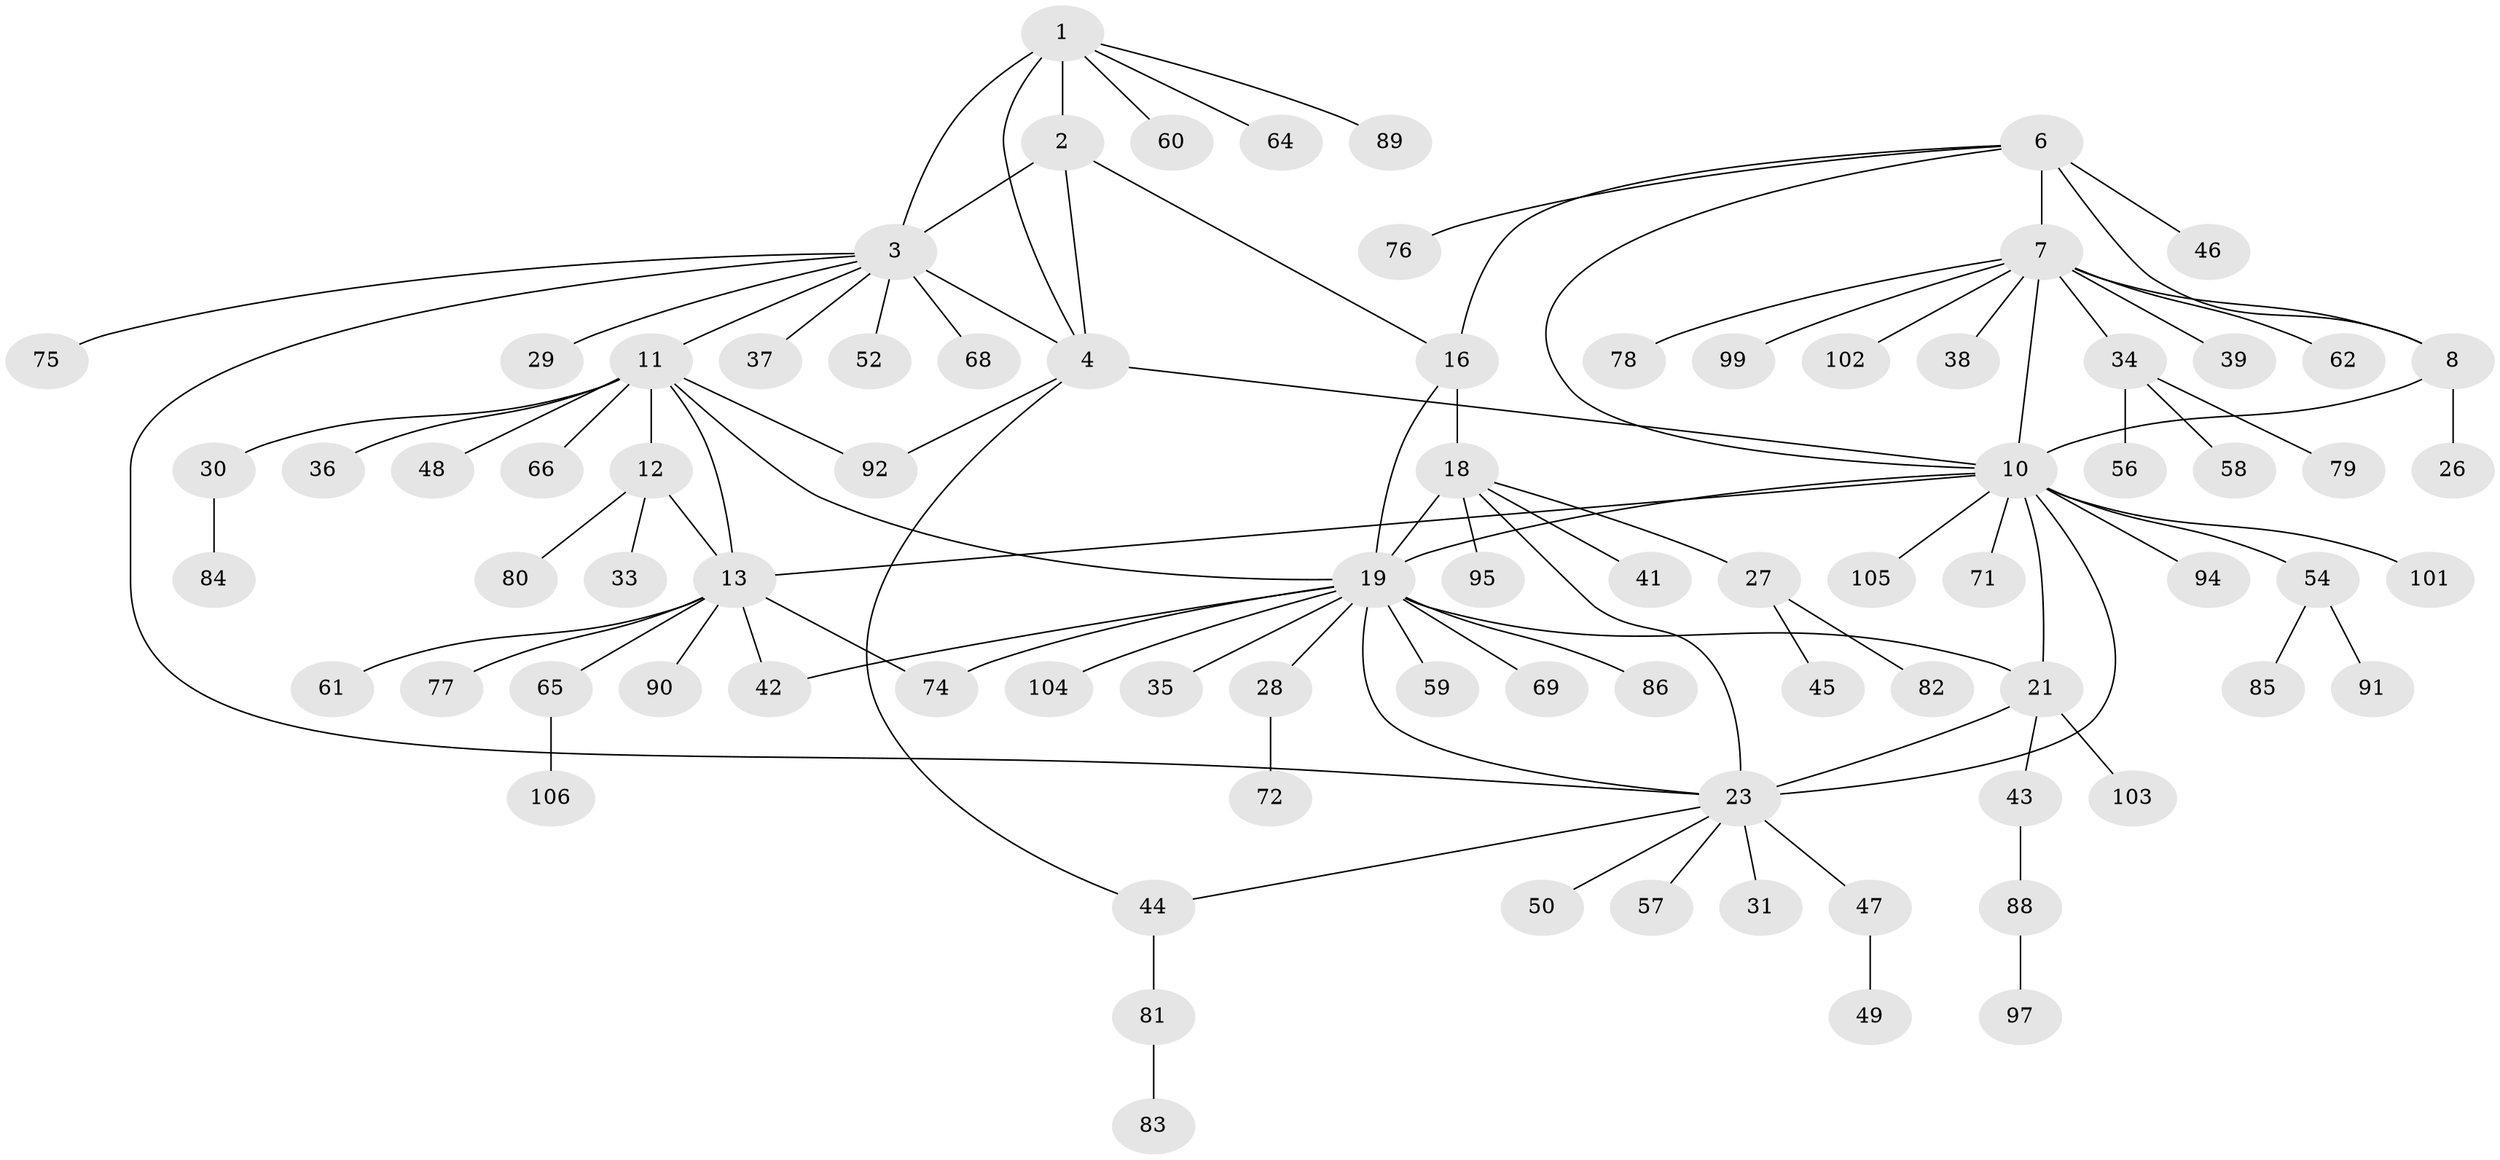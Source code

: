 // original degree distribution, {8: 0.04716981132075472, 5: 0.02830188679245283, 9: 0.02830188679245283, 7: 0.03773584905660377, 6: 0.05660377358490566, 10: 0.009433962264150943, 11: 0.018867924528301886, 4: 0.04716981132075472, 1: 0.5660377358490566, 2: 0.16037735849056603}
// Generated by graph-tools (version 1.1) at 2025/42/03/06/25 10:42:11]
// undirected, 83 vertices, 103 edges
graph export_dot {
graph [start="1"]
  node [color=gray90,style=filled];
  1 [super="+67"];
  2;
  3 [super="+5"];
  4;
  6 [super="+40"];
  7 [super="+9"];
  8 [super="+63"];
  10 [super="+22"];
  11 [super="+15"];
  12 [super="+32"];
  13 [super="+14"];
  16 [super="+17"];
  18 [super="+20"];
  19 [super="+24"];
  21 [super="+25"];
  23 [super="+53"];
  26;
  27 [super="+87"];
  28;
  29 [super="+93"];
  30;
  31;
  33;
  34 [super="+55"];
  35 [super="+100"];
  36;
  37 [super="+70"];
  38;
  39;
  41;
  42;
  43;
  44 [super="+51"];
  45;
  46;
  47;
  48;
  49;
  50;
  52;
  54 [super="+73"];
  56;
  57;
  58;
  59;
  60;
  61;
  62;
  64;
  65;
  66;
  68;
  69;
  71;
  72;
  74;
  75;
  76;
  77;
  78;
  79;
  80;
  81;
  82;
  83 [super="+96"];
  84;
  85;
  86;
  88;
  89;
  90;
  91;
  92 [super="+98"];
  94;
  95;
  97;
  99;
  101;
  102;
  103;
  104;
  105;
  106;
  1 -- 2;
  1 -- 3 [weight=2];
  1 -- 4;
  1 -- 60;
  1 -- 64;
  1 -- 89;
  2 -- 3 [weight=2];
  2 -- 4;
  2 -- 16;
  3 -- 4 [weight=2];
  3 -- 11;
  3 -- 23;
  3 -- 29;
  3 -- 37;
  3 -- 52;
  3 -- 68;
  3 -- 75;
  4 -- 10;
  4 -- 44;
  4 -- 92;
  6 -- 7 [weight=2];
  6 -- 8;
  6 -- 10;
  6 -- 16;
  6 -- 46;
  6 -- 76;
  7 -- 8 [weight=2];
  7 -- 10 [weight=2];
  7 -- 34;
  7 -- 62;
  7 -- 78;
  7 -- 99;
  7 -- 102;
  7 -- 38;
  7 -- 39;
  8 -- 10;
  8 -- 26;
  10 -- 54;
  10 -- 71;
  10 -- 94;
  10 -- 21 [weight=2];
  10 -- 101;
  10 -- 23;
  10 -- 105;
  10 -- 13 [weight=2];
  10 -- 19;
  11 -- 12 [weight=2];
  11 -- 13 [weight=4];
  11 -- 30;
  11 -- 66;
  11 -- 36;
  11 -- 48;
  11 -- 19;
  11 -- 92;
  12 -- 13 [weight=2];
  12 -- 33;
  12 -- 80;
  13 -- 61;
  13 -- 65;
  13 -- 74;
  13 -- 77;
  13 -- 90;
  13 -- 42;
  16 -- 18 [weight=4];
  16 -- 19 [weight=2];
  18 -- 19 [weight=2];
  18 -- 95;
  18 -- 23;
  18 -- 41;
  18 -- 27;
  19 -- 35;
  19 -- 59;
  19 -- 69;
  19 -- 74;
  19 -- 86;
  19 -- 42;
  19 -- 21 [weight=2];
  19 -- 23;
  19 -- 104;
  19 -- 28;
  21 -- 23 [weight=2];
  21 -- 103;
  21 -- 43;
  23 -- 31;
  23 -- 44;
  23 -- 47;
  23 -- 50;
  23 -- 57;
  27 -- 45;
  27 -- 82;
  28 -- 72;
  30 -- 84;
  34 -- 56;
  34 -- 58;
  34 -- 79;
  43 -- 88;
  44 -- 81;
  47 -- 49;
  54 -- 85;
  54 -- 91;
  65 -- 106;
  81 -- 83;
  88 -- 97;
}
